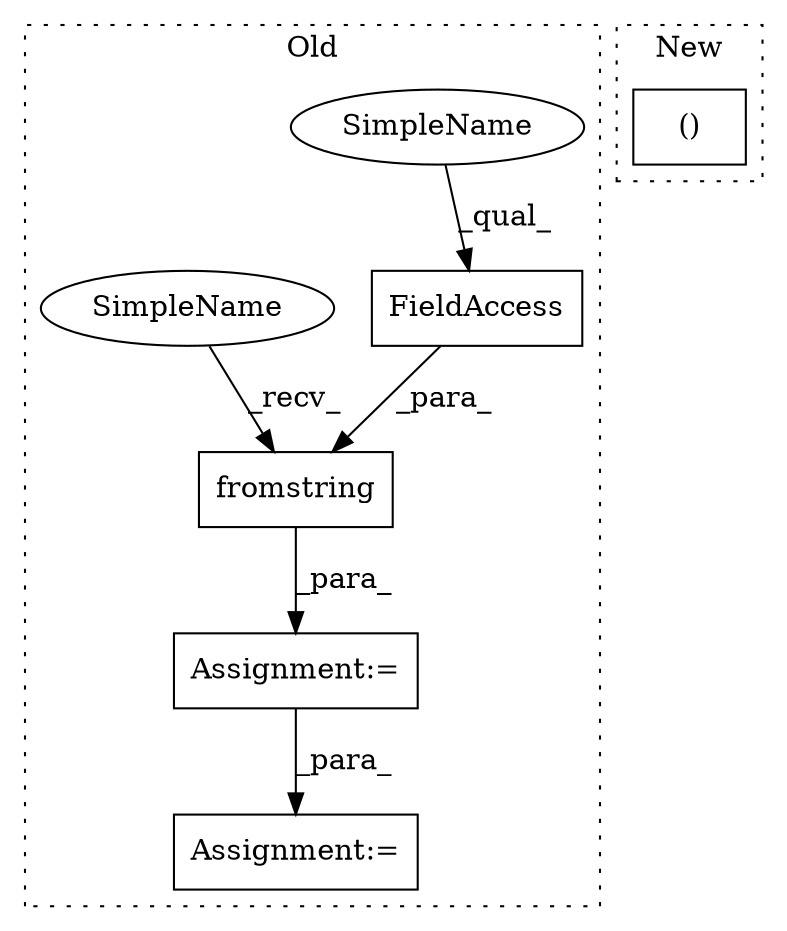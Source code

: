 digraph G {
subgraph cluster0 {
1 [label="fromstring" a="32" s="8158,8201" l="11,1" shape="box"];
3 [label="Assignment:=" a="7" s="8211" l="1" shape="box"];
4 [label="FieldAccess" a="22" s="8190" l="11" shape="box"];
5 [label="Assignment:=" a="7" s="8151" l="1" shape="box"];
6 [label="SimpleName" a="42" s="8190" l="5" shape="ellipse"];
7 [label="SimpleName" a="42" s="8152" l="5" shape="ellipse"];
label = "Old";
style="dotted";
}
subgraph cluster1 {
2 [label="()" a="106" s="5657" l="61" shape="box"];
label = "New";
style="dotted";
}
1 -> 5 [label="_para_"];
4 -> 1 [label="_para_"];
5 -> 3 [label="_para_"];
6 -> 4 [label="_qual_"];
7 -> 1 [label="_recv_"];
}